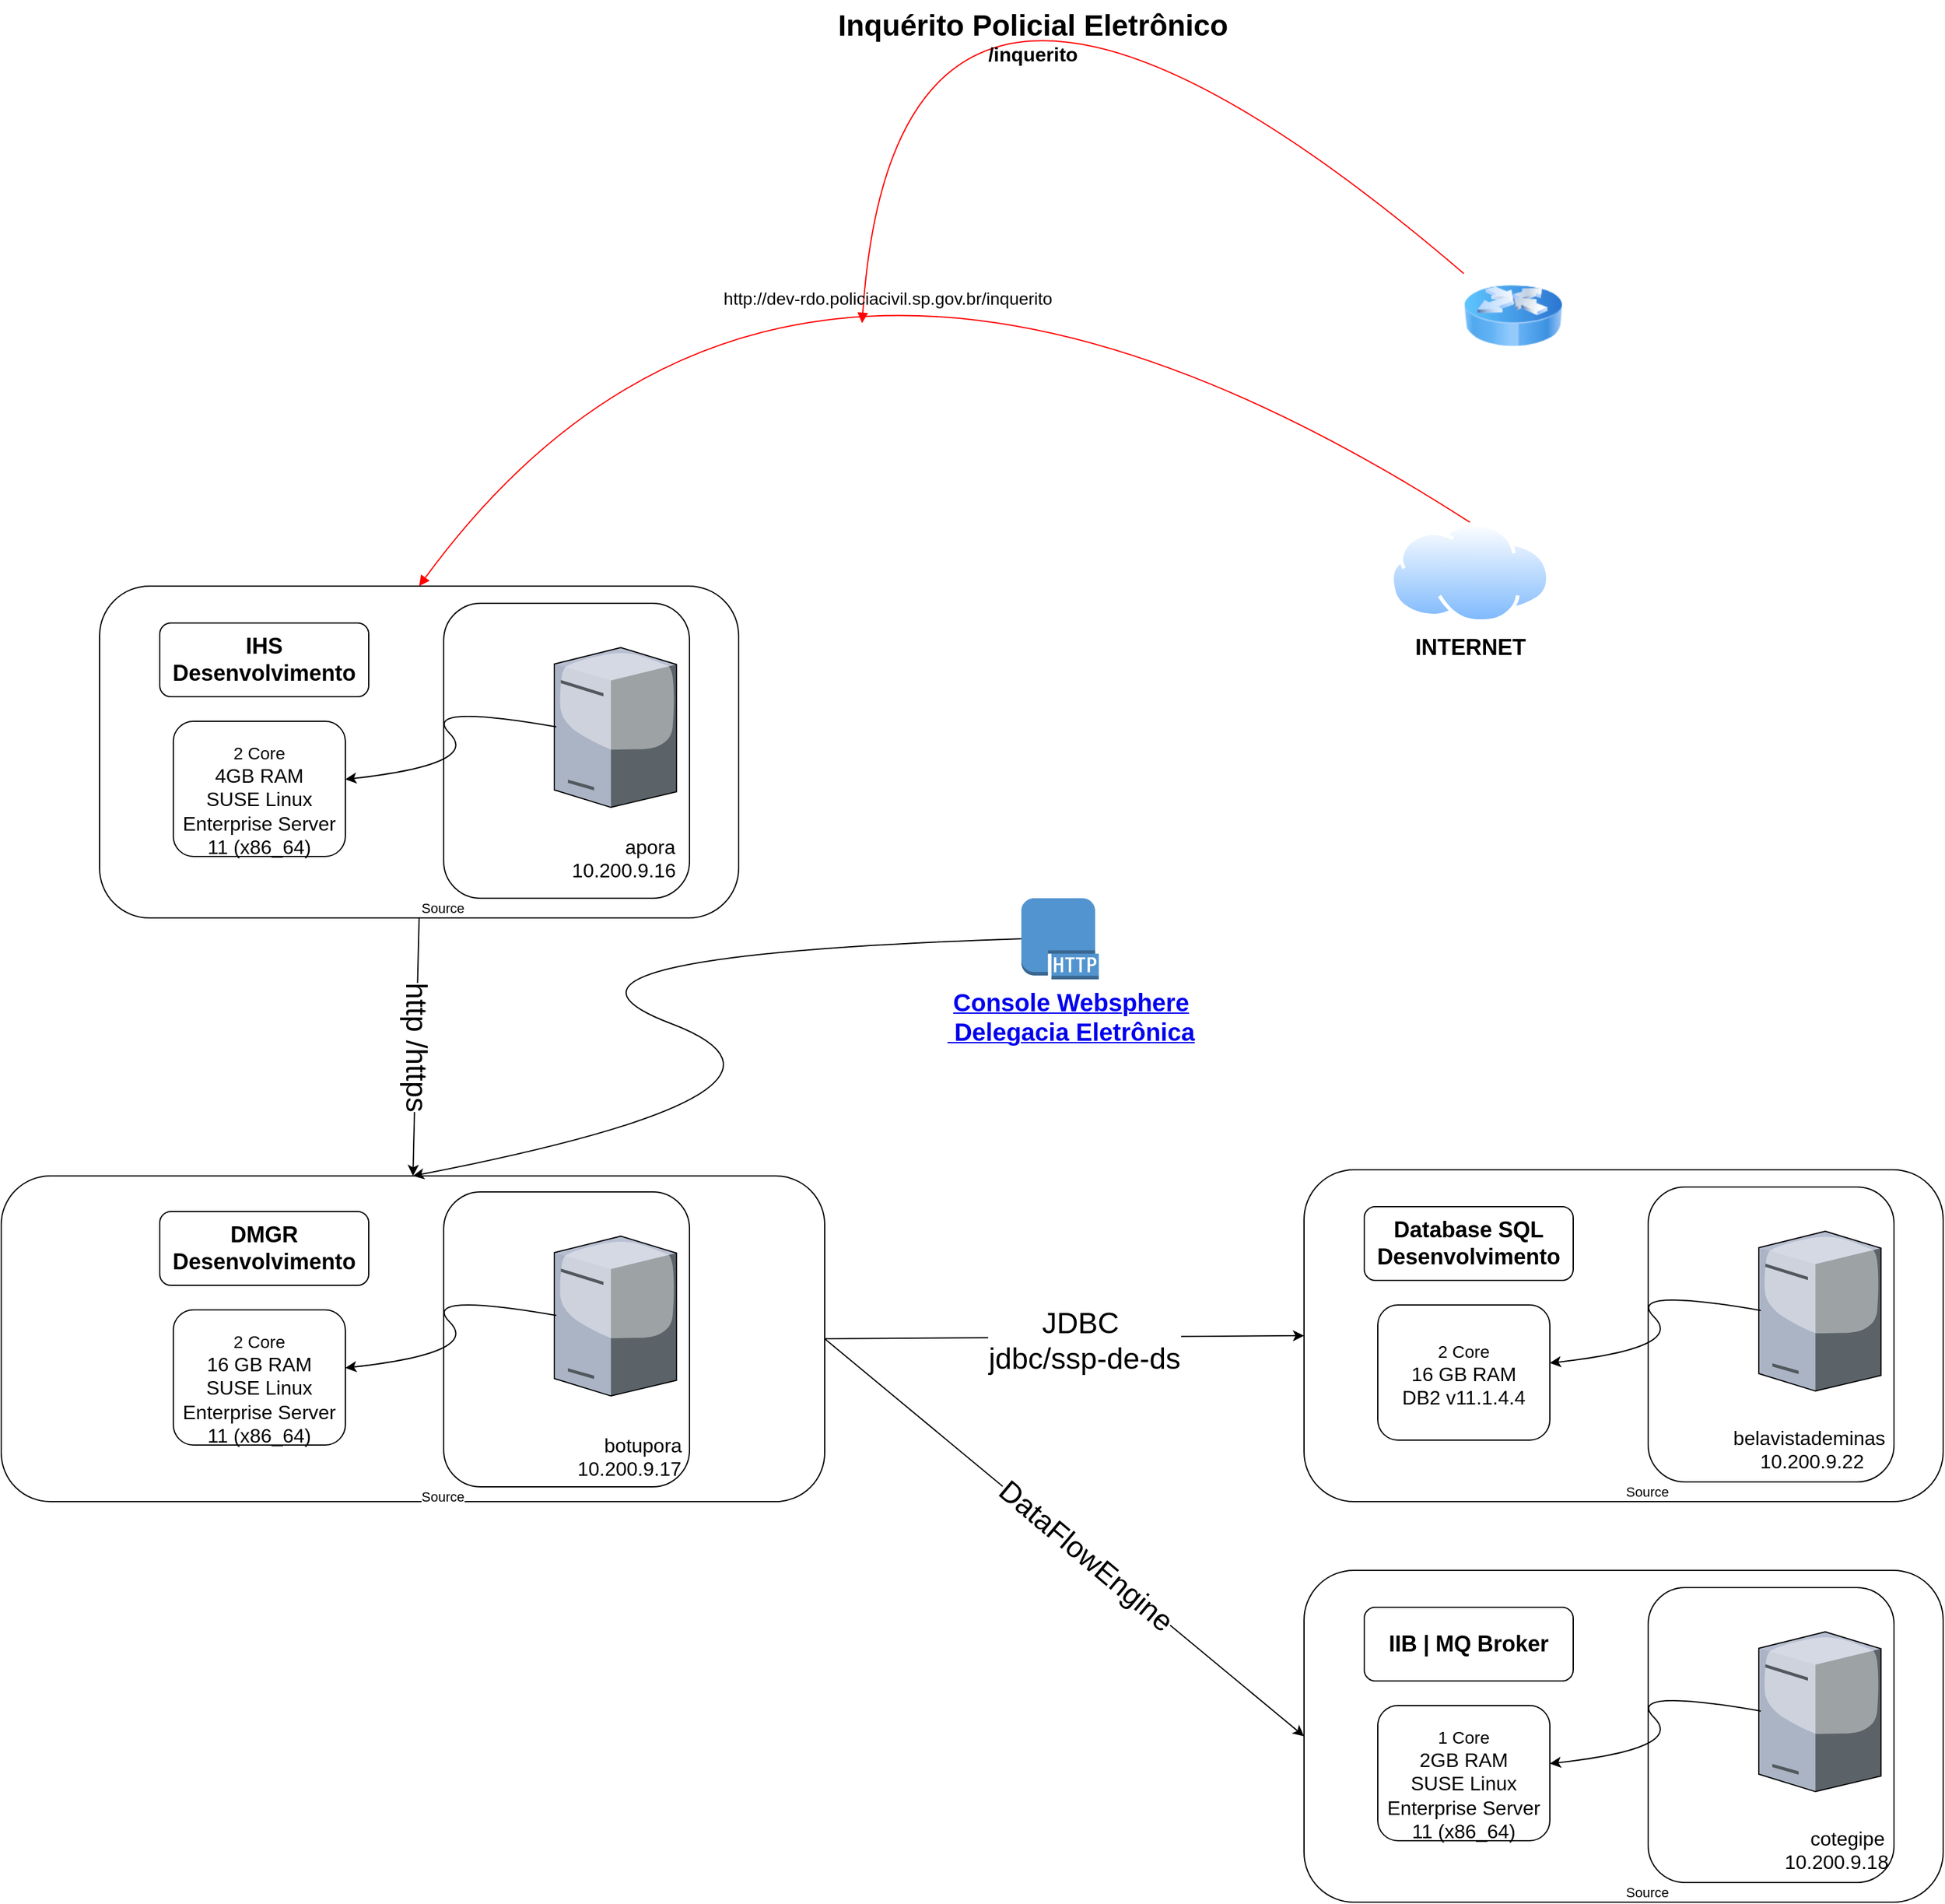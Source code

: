 <mxfile version="26.0.4">
  <diagram name="Page-1" id="822b0af5-4adb-64df-f703-e8dfc1f81529">
    <mxGraphModel dx="1674" dy="1686" grid="1" gridSize="10" guides="1" tooltips="1" connect="1" arrows="1" fold="1" page="1" pageScale="1" pageWidth="1100" pageHeight="850" background="none" math="0" shadow="0">
      <root>
        <mxCell id="0" />
        <mxCell id="1" parent="0" />
        <mxCell id="aAT7dS_sUtaWbR4hFf62-11" value="" style="rounded=1;whiteSpace=wrap;html=1;" parent="1" vertex="1">
          <mxGeometry x="420" y="-321" width="520" height="270" as="geometry" />
        </mxCell>
        <mxCell id="aAT7dS_sUtaWbR4hFf62-19" value="&lt;div&gt;&lt;br&gt;&lt;/div&gt;&lt;div&gt;&lt;br&gt;&lt;/div&gt;&lt;div&gt;&lt;br&gt;&lt;/div&gt;&lt;div&gt;&lt;br&gt;&lt;/div&gt;&lt;div&gt;&lt;br&gt;&lt;/div&gt;&lt;div&gt;&lt;br&gt;&lt;/div&gt;&lt;div&gt;&lt;br&gt;&lt;/div&gt;&lt;div&gt;&lt;br&gt;&lt;/div&gt;&lt;div&gt;&lt;br&gt;&lt;/div&gt;&lt;div&gt;&lt;br&gt;&lt;/div&gt;&lt;div&gt;&lt;br&gt;&lt;/div&gt;&lt;div&gt;&lt;span style=&quot;background-color: transparent; color: light-dark(rgb(0, 0, 0), rgb(255, 255, 255));&quot;&gt;&amp;nbsp; &amp;nbsp;&lt;/span&gt;&lt;span style=&quot;background-color: transparent; color: light-dark(rgb(0, 0, 0), rgb(255, 255, 255)); white-space: pre;&quot;&gt;&#x9;&lt;/span&gt;&lt;span style=&quot;background-color: transparent; color: light-dark(rgb(0, 0, 0), rgb(255, 255, 255)); white-space: pre;&quot;&gt;&#x9;&lt;/span&gt;&lt;span style=&quot;background-color: transparent; color: light-dark(rgb(0, 0, 0), rgb(255, 255, 255)); white-space: pre;&quot;&gt;&#x9;&lt;/span&gt;&lt;span style=&quot;background-color: transparent; color: light-dark(rgb(0, 0, 0), rgb(255, 255, 255)); white-space: pre;&quot;&gt;&#x9;&lt;/span&gt;&lt;font style=&quot;background-color: transparent; color: light-dark(rgb(0, 0, 0), rgb(255, 255, 255)); font-size: 14px;&quot;&gt;&lt;span style=&quot;white-space: pre;&quot;&gt;&#x9;&lt;/span&gt;&amp;nbsp; &amp;nbsp; &amp;nbsp; &amp;nbsp; &amp;nbsp; &amp;nbsp; &amp;nbsp; &amp;nbsp; &amp;nbsp; &amp;nbsp; &amp;nbsp; &amp;nbsp; &amp;nbsp; &amp;nbsp; &amp;nbsp; &amp;nbsp; &amp;nbsp; &amp;nbsp; &amp;nbsp; &amp;nbsp; &amp;nbsp; &amp;nbsp; &amp;nbsp; &amp;nbsp; &amp;nbsp; &amp;nbsp; &amp;nbsp;&lt;/font&gt;&lt;font style=&quot;background-color: transparent; color: light-dark(rgb(0, 0, 0), rgb(255, 255, 255)); font-size: 16px;&quot;&gt;apora&lt;/font&gt;&lt;/div&gt;&lt;div&gt;&lt;/div&gt;&lt;div&gt;&lt;span style=&quot;font-size: medium; background-color: transparent; color: light-dark(rgb(0, 0, 0), rgb(255, 255, 255)); white-space: pre;&quot;&gt;&#x9;&lt;/span&gt;&lt;span style=&quot;font-size: medium; background-color: transparent; color: light-dark(rgb(0, 0, 0), rgb(255, 255, 255)); white-space: pre;&quot;&gt;&#x9;&lt;/span&gt;&lt;span style=&quot;font-size: medium; background-color: transparent; color: light-dark(rgb(0, 0, 0), rgb(255, 255, 255));&quot;&gt;&amp;nbsp; &amp;nbsp; &amp;nbsp;10.200.9.16&lt;/span&gt;&lt;/div&gt;" style="rounded=1;whiteSpace=wrap;html=1;" parent="1" vertex="1">
          <mxGeometry x="700" y="-307" width="200" height="240" as="geometry" />
        </mxCell>
        <mxCell id="7d933b09d9755ecc-9" value="" style="verticalLabelPosition=bottom;aspect=fixed;html=1;verticalAlign=top;strokeColor=none;shape=mxgraph.citrix.tower_server;rounded=0;shadow=0;comic=0;fontFamily=Verdana;" parent="1" vertex="1">
          <mxGeometry x="790" y="-271" width="99.41" height="130" as="geometry" />
        </mxCell>
        <mxCell id="7d933b09d9755ecc-26" value="" style="html=1;labelBackgroundColor=none;startArrow=none;startFill=0;endArrow=block;endFill=1;strokeColor=#FF0000;strokeWidth=1;fontFamily=Verdana;fontSize=12;curved=1;exitX=0.5;exitY=0;exitDx=0;exitDy=0;entryX=0.5;entryY=0;entryDx=0;entryDy=0;" parent="1" source="aAT7dS_sUtaWbR4hFf62-23" target="aAT7dS_sUtaWbR4hFf62-11" edge="1">
          <mxGeometry x="-0.011" y="56" relative="1" as="geometry">
            <mxPoint x="1300" y="-261" as="sourcePoint" />
            <Array as="points">
              <mxPoint x="980" y="-731" />
            </Array>
            <mxPoint as="offset" />
            <mxPoint x="690" y="-331" as="targetPoint" />
          </mxGeometry>
        </mxCell>
        <mxCell id="aAT7dS_sUtaWbR4hFf62-12" value="&lt;font style=&quot;font-size: 18px;&quot;&gt;&lt;b&gt;IHS Desenvolvimento&lt;/b&gt;&lt;/font&gt;" style="rounded=1;whiteSpace=wrap;html=1;" parent="1" vertex="1">
          <mxGeometry x="469" y="-291" width="170" height="60" as="geometry" />
        </mxCell>
        <mxCell id="aAT7dS_sUtaWbR4hFf62-14" value="&lt;div&gt;&lt;font style=&quot;font-size: 14px;&quot;&gt;&lt;br&gt;&lt;/font&gt;&lt;/div&gt;&lt;font style=&quot;font-size: 14px;&quot;&gt;&lt;div&gt;&lt;font style=&quot;font-size: 14px;&quot;&gt;&lt;br&gt;&lt;/font&gt;&lt;/div&gt;2 Core&lt;/font&gt;&lt;div&gt;&lt;font size=&quot;3&quot;&gt;4GB RAM&lt;/font&gt;&lt;/div&gt;&lt;div&gt;&lt;font size=&quot;3&quot;&gt;SUSE Linux Enterprise Server 11 (x86_64)&lt;/font&gt;&lt;br&gt;&lt;/div&gt;&lt;div&gt;&lt;div&gt;&lt;br&gt;&lt;/div&gt;&lt;/div&gt;" style="rounded=1;whiteSpace=wrap;html=1;" parent="1" vertex="1">
          <mxGeometry x="480" y="-211" width="140" height="110" as="geometry" />
        </mxCell>
        <mxCell id="aAT7dS_sUtaWbR4hFf62-17" value="" style="curved=1;endArrow=classic;html=1;rounded=0;exitX=0.016;exitY=0.496;exitDx=0;exitDy=0;exitPerimeter=0;" parent="1" source="7d933b09d9755ecc-9" target="aAT7dS_sUtaWbR4hFf62-14" edge="1">
          <mxGeometry width="50" height="50" relative="1" as="geometry">
            <mxPoint x="730" y="-226" as="sourcePoint" />
            <mxPoint x="680" y="-176" as="targetPoint" />
            <Array as="points">
              <mxPoint x="680" y="-226" />
              <mxPoint x="730" y="-176" />
            </Array>
          </mxGeometry>
        </mxCell>
        <mxCell id="aAT7dS_sUtaWbR4hFf62-20" value="" style="html=1;labelBackgroundColor=none;startArrow=none;startFill=0;endArrow=block;endFill=1;strokeColor=#FF0000;strokeWidth=1;fontFamily=Verdana;fontSize=12;curved=1;entryX=0.429;entryY=1.167;entryDx=0;entryDy=0;entryPerimeter=0;" parent="1" source="aAT7dS_sUtaWbR4hFf62-21" edge="1" target="m39UAfhLxewLVIRUQf81-1">
          <mxGeometry x="-0.011" y="56" relative="1" as="geometry">
            <mxPoint x="1570" y="-540" as="sourcePoint" />
            <Array as="points">
              <mxPoint x="1070" y="-970" />
            </Array>
            <mxPoint as="offset" />
            <mxPoint x="1020" y="-541" as="targetPoint" />
          </mxGeometry>
        </mxCell>
        <mxCell id="aAT7dS_sUtaWbR4hFf62-21" value="" style="image;html=1;image=img/lib/clip_art/networking/Router_Icon_128x128.png" parent="1" vertex="1">
          <mxGeometry x="1530.0" y="-581" width="80" height="80" as="geometry" />
        </mxCell>
        <mxCell id="aAT7dS_sUtaWbR4hFf62-22" value="&lt;font style=&quot;font-size: 24px;&quot;&gt;&lt;b&gt;Inquérito Policial Eletrônico&lt;/b&gt;&lt;/font&gt;&lt;div&gt;&lt;font size=&quot;3&quot;&gt;&lt;b&gt;/inquerito&lt;/b&gt;&lt;/font&gt;&lt;/div&gt;" style="text;html=1;align=center;verticalAlign=middle;resizable=0;points=[];autosize=1;strokeColor=none;fillColor=none;" parent="1" vertex="1">
          <mxGeometry x="1009" y="-798" width="340" height="60" as="geometry" />
        </mxCell>
        <mxCell id="aAT7dS_sUtaWbR4hFf62-23" value="&lt;font style=&quot;font-size: 18px;&quot;&gt;&lt;b&gt;INTERNET&lt;/b&gt;&lt;/font&gt;" style="image;aspect=fixed;perimeter=ellipsePerimeter;html=1;align=center;shadow=0;dashed=0;spacingTop=3;image=img/lib/active_directory/internet_cloud.svg;" parent="1" vertex="1">
          <mxGeometry x="1470" y="-372.9" width="130" height="81.9" as="geometry" />
        </mxCell>
        <mxCell id="aAT7dS_sUtaWbR4hFf62-24" value="" style="rounded=1;whiteSpace=wrap;html=1;" parent="1" vertex="1">
          <mxGeometry x="340" y="159" width="670" height="265" as="geometry" />
        </mxCell>
        <mxCell id="aAT7dS_sUtaWbR4hFf62-30" value="" style="endArrow=classic;html=1;rounded=0;entryX=0.5;entryY=0;entryDx=0;entryDy=0;exitX=0.5;exitY=1;exitDx=0;exitDy=0;" parent="1" source="aAT7dS_sUtaWbR4hFf62-11" target="aAT7dS_sUtaWbR4hFf62-24" edge="1">
          <mxGeometry relative="1" as="geometry">
            <mxPoint x="820" y="-51" as="sourcePoint" />
            <mxPoint x="980" y="-51" as="targetPoint" />
          </mxGeometry>
        </mxCell>
        <mxCell id="aAT7dS_sUtaWbR4hFf62-31" value="&lt;font style=&quot;font-size: 24px;&quot;&gt;&lt;font style=&quot;&quot;&gt;http /ht&lt;/font&gt;tps&lt;/font&gt;" style="edgeLabel;resizable=0;html=1;;align=center;verticalAlign=middle;rotation=90;" parent="aAT7dS_sUtaWbR4hFf62-30" connectable="0" vertex="1">
          <mxGeometry relative="1" as="geometry" />
        </mxCell>
        <mxCell id="aAT7dS_sUtaWbR4hFf62-32" value="Source" style="edgeLabel;resizable=0;html=1;;align=left;verticalAlign=bottom;" parent="aAT7dS_sUtaWbR4hFf62-30" connectable="0" vertex="1">
          <mxGeometry x="-1" relative="1" as="geometry" />
        </mxCell>
        <mxCell id="XWSbF_imXP0iLrR8o-j1-2" value="&lt;div&gt;&lt;br&gt;&lt;/div&gt;&lt;div&gt;&lt;br&gt;&lt;/div&gt;&lt;div&gt;&lt;br&gt;&lt;/div&gt;&lt;div&gt;&lt;br&gt;&lt;/div&gt;&lt;div&gt;&lt;br&gt;&lt;/div&gt;&lt;div&gt;&lt;br&gt;&lt;/div&gt;&lt;div&gt;&lt;br&gt;&lt;/div&gt;&lt;div&gt;&lt;br&gt;&lt;/div&gt;&lt;div&gt;&lt;br&gt;&lt;/div&gt;&lt;div&gt;&lt;br&gt;&lt;/div&gt;&lt;div&gt;&lt;br&gt;&lt;/div&gt;&lt;div&gt;&lt;span style=&quot;background-color: transparent; color: light-dark(rgb(0, 0, 0), rgb(255, 255, 255));&quot;&gt;&amp;nbsp; &amp;nbsp;&lt;/span&gt;&lt;span style=&quot;background-color: transparent; color: light-dark(rgb(0, 0, 0), rgb(255, 255, 255)); white-space: pre;&quot;&gt;&#x9;&lt;/span&gt;&lt;span style=&quot;background-color: transparent; color: light-dark(rgb(0, 0, 0), rgb(255, 255, 255)); white-space: pre;&quot;&gt;&#x9;&lt;/span&gt;&lt;span style=&quot;background-color: transparent; color: light-dark(rgb(0, 0, 0), rgb(255, 255, 255)); white-space: pre;&quot;&gt;&#x9;&lt;/span&gt;&lt;span style=&quot;background-color: transparent; color: light-dark(rgb(0, 0, 0), rgb(255, 255, 255)); white-space: pre;&quot;&gt;&#x9;&lt;/span&gt;&lt;font style=&quot;background-color: transparent; color: light-dark(rgb(0, 0, 0), rgb(255, 255, 255)); font-size: 14px;&quot;&gt;&lt;span style=&quot;white-space: pre;&quot;&gt;&#x9;&lt;/span&gt;&amp;nbsp; &amp;nbsp; &amp;nbsp; &amp;nbsp; &amp;nbsp; &amp;nbsp; &amp;nbsp; &amp;nbsp; &amp;nbsp; &amp;nbsp; &amp;nbsp; &amp;nbsp; &amp;nbsp; &amp;nbsp; &amp;nbsp; &amp;nbsp; &amp;nbsp; &amp;nbsp; &amp;nbsp; &amp;nbsp; &amp;nbsp; &amp;nbsp; &amp;nbsp; &amp;nbsp; &amp;nbsp; &amp;nbsp; &amp;nbsp; &amp;nbsp; &amp;nbsp; &amp;nbsp; &amp;nbsp; &amp;nbsp; &amp;nbsp; &amp;nbsp; &amp;nbsp; &amp;nbsp; &amp;nbsp; &amp;nbsp; &amp;nbsp; &amp;nbsp; &amp;nbsp; &amp;nbsp; &amp;nbsp; &amp;nbsp; &amp;nbsp; &amp;nbsp; &amp;nbsp; &amp;nbsp; &amp;nbsp; &amp;nbsp;&amp;nbsp;&lt;/font&gt;&lt;font style=&quot;background-color: transparent; color: light-dark(rgb(0, 0, 0), rgb(255, 255, 255)); font-size: 16px;&quot;&gt;botupora&lt;/font&gt;&lt;br&gt;&lt;/div&gt;&lt;div&gt;&lt;/div&gt;&lt;div&gt;&lt;span style=&quot;font-size: medium; background-color: transparent; color: light-dark(rgb(0, 0, 0), rgb(255, 255, 255)); white-space: pre;&quot;&gt;&#x9;&lt;/span&gt;&lt;span style=&quot;font-size: medium; background-color: transparent; color: light-dark(rgb(0, 0, 0), rgb(255, 255, 255)); white-space: pre;&quot;&gt;&#x9;&lt;/span&gt;&lt;span style=&quot;font-size: medium; background-color: transparent; color: light-dark(rgb(0, 0, 0), rgb(255, 255, 255));&quot;&gt;&amp;nbsp; &amp;nbsp; &amp;nbsp; &amp;nbsp;10.200.9.17&lt;/span&gt;&lt;/div&gt;" style="rounded=1;whiteSpace=wrap;html=1;" parent="1" vertex="1">
          <mxGeometry x="700" y="172" width="200" height="240" as="geometry" />
        </mxCell>
        <mxCell id="XWSbF_imXP0iLrR8o-j1-3" value="" style="verticalLabelPosition=bottom;aspect=fixed;html=1;verticalAlign=top;strokeColor=none;shape=mxgraph.citrix.tower_server;rounded=0;shadow=0;comic=0;fontFamily=Verdana;" parent="1" vertex="1">
          <mxGeometry x="790" y="208" width="99.41" height="130" as="geometry" />
        </mxCell>
        <mxCell id="XWSbF_imXP0iLrR8o-j1-4" value="&lt;font style=&quot;font-size: 18px;&quot;&gt;&lt;b&gt;DMGR&lt;/b&gt;&lt;/font&gt;&lt;div&gt;&lt;font style=&quot;font-size: 18px;&quot;&gt;&lt;b&gt;Desenvolvimento&lt;/b&gt;&lt;/font&gt;&lt;/div&gt;" style="rounded=1;whiteSpace=wrap;html=1;" parent="1" vertex="1">
          <mxGeometry x="469" y="188" width="170" height="60" as="geometry" />
        </mxCell>
        <mxCell id="XWSbF_imXP0iLrR8o-j1-5" value="&lt;div&gt;&lt;font style=&quot;font-size: 14px;&quot;&gt;&lt;br&gt;&lt;/font&gt;&lt;/div&gt;&lt;font style=&quot;font-size: 14px;&quot;&gt;&lt;div&gt;&lt;font style=&quot;font-size: 14px;&quot;&gt;&lt;br&gt;&lt;/font&gt;&lt;/div&gt;2 Core&lt;/font&gt;&lt;div&gt;&lt;font size=&quot;3&quot;&gt;16 GB RAM&lt;/font&gt;&lt;/div&gt;&lt;div&gt;&lt;font size=&quot;3&quot;&gt;SUSE Linux Enterprise Server 11 (x86_64)&lt;/font&gt;&lt;br&gt;&lt;/div&gt;&lt;div&gt;&lt;div&gt;&lt;br&gt;&lt;/div&gt;&lt;/div&gt;" style="rounded=1;whiteSpace=wrap;html=1;" parent="1" vertex="1">
          <mxGeometry x="480" y="268" width="140" height="110" as="geometry" />
        </mxCell>
        <mxCell id="XWSbF_imXP0iLrR8o-j1-6" value="" style="curved=1;endArrow=classic;html=1;rounded=0;exitX=0.016;exitY=0.496;exitDx=0;exitDy=0;exitPerimeter=0;" parent="1" source="XWSbF_imXP0iLrR8o-j1-3" target="XWSbF_imXP0iLrR8o-j1-5" edge="1">
          <mxGeometry width="50" height="50" relative="1" as="geometry">
            <mxPoint x="730" y="253" as="sourcePoint" />
            <mxPoint x="680" y="303" as="targetPoint" />
            <Array as="points">
              <mxPoint x="680" y="253" />
              <mxPoint x="730" y="303" />
            </Array>
          </mxGeometry>
        </mxCell>
        <mxCell id="XWSbF_imXP0iLrR8o-j1-7" value="Source" style="edgeLabel;resizable=0;html=1;;align=left;verticalAlign=bottom;" parent="1" connectable="0" vertex="1">
          <mxGeometry x="680" y="428" as="geometry" />
        </mxCell>
        <mxCell id="XWSbF_imXP0iLrR8o-j1-8" value="" style="outlineConnect=0;dashed=0;verticalLabelPosition=bottom;verticalAlign=top;align=center;html=1;shape=mxgraph.aws3.http_protocol;fillColor=#5294CF;gradientColor=none;" parent="1" vertex="1">
          <mxGeometry x="1170" y="-67" width="63" height="66" as="geometry" />
        </mxCell>
        <mxCell id="XWSbF_imXP0iLrR8o-j1-9" value="&lt;a href=&quot;https://10.200.9.17:9043/ibm/console/logon.jsp&quot;&gt;&lt;font style=&quot;font-size: 20px;&quot;&gt;&lt;b&gt;Console Websphere&lt;/b&gt;&lt;/font&gt;&lt;/a&gt;&lt;div&gt;&lt;a href=&quot;https://10.200.9.17:9043/ibm/console/logon.jsp&quot;&gt;&lt;font style=&quot;font-size: 20px;&quot;&gt;&lt;b&gt;&amp;nbsp;Delegacia Eletrônica&lt;/b&gt;&lt;/font&gt;&lt;/a&gt;&lt;/div&gt;" style="text;html=1;align=center;verticalAlign=middle;resizable=0;points=[];autosize=1;strokeColor=none;fillColor=none;" parent="1" vertex="1">
          <mxGeometry x="1100" y="-1" width="220" height="60" as="geometry" />
        </mxCell>
        <mxCell id="XWSbF_imXP0iLrR8o-j1-14" value="" style="curved=1;endArrow=classic;html=1;rounded=0;exitX=0;exitY=0.5;exitDx=0;exitDy=0;exitPerimeter=0;entryX=0.5;entryY=0;entryDx=0;entryDy=0;" parent="1" source="XWSbF_imXP0iLrR8o-j1-8" target="aAT7dS_sUtaWbR4hFf62-24" edge="1">
          <mxGeometry width="50" height="50" relative="1" as="geometry">
            <mxPoint x="1020" y="40" as="sourcePoint" />
            <mxPoint x="670" y="160" as="targetPoint" />
            <Array as="points">
              <mxPoint x="740" y="-20" />
              <mxPoint x="1030" y="90" />
            </Array>
          </mxGeometry>
        </mxCell>
        <mxCell id="XWSbF_imXP0iLrR8o-j1-15" value="" style="rounded=1;whiteSpace=wrap;html=1;" parent="1" vertex="1">
          <mxGeometry x="1400" y="154" width="520" height="270" as="geometry" />
        </mxCell>
        <mxCell id="XWSbF_imXP0iLrR8o-j1-16" value="&lt;div&gt;&lt;br&gt;&lt;/div&gt;&lt;div&gt;&lt;br&gt;&lt;/div&gt;&lt;div&gt;&lt;br&gt;&lt;/div&gt;&lt;div&gt;&lt;br&gt;&lt;/div&gt;&lt;div&gt;&lt;br&gt;&lt;/div&gt;&lt;div&gt;&lt;br&gt;&lt;/div&gt;&lt;div&gt;&lt;br&gt;&lt;/div&gt;&lt;div&gt;&lt;br&gt;&lt;/div&gt;&lt;div&gt;&lt;br&gt;&lt;/div&gt;&lt;div&gt;&lt;div&gt;&lt;font style=&quot;background-color: transparent; color: light-dark(rgb(0, 0, 0), rgb(255, 255, 255)); font-size: 16px;&quot;&gt;&amp;nbsp; &amp;nbsp; &amp;nbsp; &amp;nbsp; &amp;nbsp; &amp;nbsp; &amp;nbsp; &amp;nbsp; &amp;nbsp; &amp;nbsp; &amp;nbsp; &amp;nbsp; &amp;nbsp; &amp;nbsp; &amp;nbsp; &amp;nbsp;&amp;nbsp;&lt;/font&gt;&lt;/div&gt;&lt;div&gt;&lt;font style=&quot;background-color: transparent; color: light-dark(rgb(0, 0, 0), rgb(255, 255, 255)); font-size: 16px;&quot;&gt;&amp;nbsp; &amp;nbsp; &amp;nbsp; &amp;nbsp; &amp;nbsp; &amp;nbsp; &amp;nbsp; &amp;nbsp; &amp;nbsp; &amp;nbsp; &amp;nbsp; &amp;nbsp; &amp;nbsp; &amp;nbsp; &amp;nbsp; &amp;nbsp; &amp;nbsp; &amp;nbsp; &amp;nbsp; &amp;nbsp; &amp;nbsp; &amp;nbsp; &amp;nbsp; &amp;nbsp; &amp;nbsp;&lt;/font&gt;&lt;/div&gt;&lt;div&gt;&lt;font style=&quot;background-color: transparent; color: light-dark(rgb(0, 0, 0), rgb(255, 255, 255)); font-size: 16px;&quot;&gt;&amp;nbsp; &amp;nbsp; &amp;nbsp; &amp;nbsp; &amp;nbsp; &amp;nbsp; &amp;nbsp; &amp;nbsp;belavistademinas&amp;nbsp; &amp;nbsp; &amp;nbsp; &amp;nbsp; &amp;nbsp; &amp;nbsp; &amp;nbsp; &amp;nbsp; &amp;nbsp;&lt;/font&gt;&lt;font size=&quot;3&quot; style=&quot;background-color: transparent; color: light-dark(rgb(0, 0, 0), rgb(255, 255, 255));&quot;&gt;10.200.9.22&lt;/font&gt;&lt;br&gt;&lt;/div&gt;&lt;/div&gt;" style="rounded=1;whiteSpace=wrap;html=1;" parent="1" vertex="1">
          <mxGeometry x="1680" y="168" width="200" height="240" as="geometry" />
        </mxCell>
        <mxCell id="XWSbF_imXP0iLrR8o-j1-17" value="" style="verticalLabelPosition=bottom;aspect=fixed;html=1;verticalAlign=top;strokeColor=none;shape=mxgraph.citrix.tower_server;rounded=0;shadow=0;comic=0;fontFamily=Verdana;" parent="1" vertex="1">
          <mxGeometry x="1770" y="204" width="99.41" height="130" as="geometry" />
        </mxCell>
        <mxCell id="XWSbF_imXP0iLrR8o-j1-18" value="&lt;font style=&quot;font-size: 18px;&quot;&gt;&lt;b&gt;Database SQL Desenvolvimento&lt;/b&gt;&lt;/font&gt;" style="rounded=1;whiteSpace=wrap;html=1;" parent="1" vertex="1">
          <mxGeometry x="1449" y="184" width="170" height="60" as="geometry" />
        </mxCell>
        <mxCell id="XWSbF_imXP0iLrR8o-j1-19" value="&lt;div&gt;&lt;font style=&quot;font-size: 14px;&quot;&gt;&lt;br&gt;&lt;/font&gt;&lt;/div&gt;&lt;font style=&quot;font-size: 14px;&quot;&gt;&lt;div&gt;&lt;font style=&quot;font-size: 14px;&quot;&gt;&lt;br&gt;&lt;/font&gt;&lt;/div&gt;2 Core&lt;/font&gt;&lt;div&gt;&lt;font size=&quot;3&quot;&gt;16 GB RAM&lt;/font&gt;&lt;/div&gt;&lt;div&gt;&lt;font size=&quot;3&quot;&gt;DB2 v11.1.4.4&lt;/font&gt;&lt;br&gt;&lt;/div&gt;&lt;div&gt;&lt;br&gt;&lt;div&gt;&lt;br&gt;&lt;/div&gt;&lt;/div&gt;" style="rounded=1;whiteSpace=wrap;html=1;" parent="1" vertex="1">
          <mxGeometry x="1460" y="264" width="140" height="110" as="geometry" />
        </mxCell>
        <mxCell id="XWSbF_imXP0iLrR8o-j1-20" value="" style="curved=1;endArrow=classic;html=1;rounded=0;exitX=0.016;exitY=0.496;exitDx=0;exitDy=0;exitPerimeter=0;" parent="1" source="XWSbF_imXP0iLrR8o-j1-17" target="XWSbF_imXP0iLrR8o-j1-19" edge="1">
          <mxGeometry width="50" height="50" relative="1" as="geometry">
            <mxPoint x="1710" y="249" as="sourcePoint" />
            <mxPoint x="1660" y="299" as="targetPoint" />
            <Array as="points">
              <mxPoint x="1660" y="249" />
              <mxPoint x="1710" y="299" />
            </Array>
          </mxGeometry>
        </mxCell>
        <mxCell id="XWSbF_imXP0iLrR8o-j1-21" value="Source" style="edgeLabel;resizable=0;html=1;;align=left;verticalAlign=bottom;" parent="1" connectable="0" vertex="1">
          <mxGeometry x="1660" y="424" as="geometry" />
        </mxCell>
        <mxCell id="XWSbF_imXP0iLrR8o-j1-26" value="" style="endArrow=classic;html=1;rounded=0;exitX=1;exitY=0.5;exitDx=0;exitDy=0;entryX=0;entryY=0.5;entryDx=0;entryDy=0;" parent="1" source="aAT7dS_sUtaWbR4hFf62-24" target="XWSbF_imXP0iLrR8o-j1-15" edge="1">
          <mxGeometry width="50" height="50" relative="1" as="geometry">
            <mxPoint x="1200" y="310" as="sourcePoint" />
            <mxPoint x="1250" y="260" as="targetPoint" />
          </mxGeometry>
        </mxCell>
        <mxCell id="XWSbF_imXP0iLrR8o-j1-28" value="&lt;font style=&quot;font-size: 24px;&quot;&gt;JDBC&amp;nbsp;&lt;/font&gt;&lt;div&gt;&lt;font style=&quot;&quot;&gt;&lt;span style=&quot;font-size: 24px;&quot;&gt;jdbc/ssp-de-ds&lt;/span&gt;&lt;br&gt;&lt;/font&gt;&lt;/div&gt;" style="edgeLabel;html=1;align=center;verticalAlign=middle;resizable=0;points=[];" parent="XWSbF_imXP0iLrR8o-j1-26" vertex="1" connectable="0">
          <mxGeometry x="-0.135" y="-1" relative="1" as="geometry">
            <mxPoint x="42" y="1" as="offset" />
          </mxGeometry>
        </mxCell>
        <mxCell id="XWSbF_imXP0iLrR8o-j1-30" value="" style="rounded=1;whiteSpace=wrap;html=1;" parent="1" vertex="1">
          <mxGeometry x="1400" y="480" width="520" height="270" as="geometry" />
        </mxCell>
        <mxCell id="XWSbF_imXP0iLrR8o-j1-31" value="&lt;div&gt;&lt;br&gt;&lt;/div&gt;&lt;div&gt;&lt;br&gt;&lt;/div&gt;&lt;div&gt;&lt;br&gt;&lt;/div&gt;&lt;div&gt;&lt;br&gt;&lt;/div&gt;&lt;div&gt;&lt;br&gt;&lt;/div&gt;&lt;div&gt;&lt;br&gt;&lt;/div&gt;&lt;div&gt;&lt;br&gt;&lt;/div&gt;&lt;div&gt;&lt;br&gt;&lt;/div&gt;&lt;div&gt;&lt;br&gt;&lt;/div&gt;&lt;div&gt;&lt;div&gt;&lt;font style=&quot;background-color: transparent; color: light-dark(rgb(0, 0, 0), rgb(255, 255, 255)); font-size: 16px;&quot;&gt;&amp;nbsp; &amp;nbsp; &amp;nbsp; &amp;nbsp; &amp;nbsp; &amp;nbsp; &amp;nbsp; &amp;nbsp; &amp;nbsp; &amp;nbsp; &amp;nbsp; &amp;nbsp; &amp;nbsp; &amp;nbsp; &amp;nbsp; &amp;nbsp;&amp;nbsp;&lt;/font&gt;&lt;/div&gt;&lt;div&gt;&lt;font style=&quot;background-color: transparent; color: light-dark(rgb(0, 0, 0), rgb(255, 255, 255)); font-size: 16px;&quot;&gt;&amp;nbsp; &amp;nbsp; &amp;nbsp; &amp;nbsp; &amp;nbsp; &amp;nbsp; &amp;nbsp; &amp;nbsp; &amp;nbsp; &amp;nbsp; &amp;nbsp; &amp;nbsp; &amp;nbsp; &amp;nbsp; &amp;nbsp; &amp;nbsp; &amp;nbsp; &amp;nbsp; &amp;nbsp; &amp;nbsp; &amp;nbsp; &amp;nbsp; &amp;nbsp; &amp;nbsp; &amp;nbsp;&lt;/font&gt;&lt;/div&gt;&lt;div&gt;&lt;font style=&quot;background-color: transparent; color: light-dark(rgb(0, 0, 0), rgb(255, 255, 255)); font-size: 16px;&quot;&gt;&amp;nbsp; &amp;nbsp; &amp;nbsp; &amp;nbsp; &amp;nbsp; &amp;nbsp; &amp;nbsp; &amp;nbsp; &amp;nbsp; &amp;nbsp; &amp;nbsp; &amp;nbsp; &amp;nbsp; &amp;nbsp; &amp;nbsp;cotegipe&amp;nbsp; &amp;nbsp; &amp;nbsp; &amp;nbsp; &amp;nbsp; &amp;nbsp; &amp;nbsp; &amp;nbsp; &amp;nbsp; &amp;nbsp; &amp;nbsp; &amp;nbsp; &amp;nbsp;&amp;nbsp;&lt;/font&gt;&lt;span style=&quot;background-color: transparent; color: light-dark(rgb(0, 0, 0), rgb(255, 255, 255)); font-size: medium;&quot;&gt;10.200.9.18&lt;/span&gt;&lt;br&gt;&lt;/div&gt;&lt;/div&gt;" style="rounded=1;whiteSpace=wrap;html=1;" parent="1" vertex="1">
          <mxGeometry x="1680" y="494" width="200" height="240" as="geometry" />
        </mxCell>
        <mxCell id="XWSbF_imXP0iLrR8o-j1-32" value="" style="verticalLabelPosition=bottom;aspect=fixed;html=1;verticalAlign=top;strokeColor=none;shape=mxgraph.citrix.tower_server;rounded=0;shadow=0;comic=0;fontFamily=Verdana;" parent="1" vertex="1">
          <mxGeometry x="1770" y="530" width="99.41" height="130" as="geometry" />
        </mxCell>
        <mxCell id="XWSbF_imXP0iLrR8o-j1-33" value="&lt;font style=&quot;font-size: 18px;&quot;&gt;&lt;b&gt;IIB | MQ Broker&lt;/b&gt;&lt;/font&gt;" style="rounded=1;whiteSpace=wrap;html=1;" parent="1" vertex="1">
          <mxGeometry x="1449" y="510" width="170" height="60" as="geometry" />
        </mxCell>
        <mxCell id="XWSbF_imXP0iLrR8o-j1-34" value="&lt;div&gt;&lt;font style=&quot;font-size: 14px;&quot;&gt;&lt;br&gt;&lt;/font&gt;&lt;/div&gt;&lt;font style=&quot;font-size: 14px;&quot;&gt;&lt;div&gt;&lt;font style=&quot;font-size: 14px;&quot;&gt;&lt;br&gt;&lt;/font&gt;&lt;/div&gt;1 Core&lt;/font&gt;&lt;div&gt;&lt;font size=&quot;3&quot;&gt;2GB RAM&lt;/font&gt;&lt;/div&gt;&lt;div&gt;&lt;font size=&quot;3&quot;&gt;SUSE Linux Enterprise Server 11 (x86_64)&lt;/font&gt;&lt;br&gt;&lt;/div&gt;&lt;div&gt;&lt;div&gt;&lt;br&gt;&lt;/div&gt;&lt;/div&gt;" style="rounded=1;whiteSpace=wrap;html=1;" parent="1" vertex="1">
          <mxGeometry x="1460" y="590" width="140" height="110" as="geometry" />
        </mxCell>
        <mxCell id="XWSbF_imXP0iLrR8o-j1-35" value="" style="curved=1;endArrow=classic;html=1;rounded=0;exitX=0.016;exitY=0.496;exitDx=0;exitDy=0;exitPerimeter=0;" parent="1" source="XWSbF_imXP0iLrR8o-j1-32" target="XWSbF_imXP0iLrR8o-j1-34" edge="1">
          <mxGeometry width="50" height="50" relative="1" as="geometry">
            <mxPoint x="1710" y="575" as="sourcePoint" />
            <mxPoint x="1660" y="625" as="targetPoint" />
            <Array as="points">
              <mxPoint x="1660" y="575" />
              <mxPoint x="1710" y="625" />
            </Array>
          </mxGeometry>
        </mxCell>
        <mxCell id="XWSbF_imXP0iLrR8o-j1-36" value="Source" style="edgeLabel;resizable=0;html=1;;align=left;verticalAlign=bottom;" parent="1" connectable="0" vertex="1">
          <mxGeometry x="1660" y="750" as="geometry" />
        </mxCell>
        <mxCell id="XWSbF_imXP0iLrR8o-j1-38" value="" style="endArrow=classic;html=1;rounded=0;exitX=1;exitY=0.5;exitDx=0;exitDy=0;entryX=0;entryY=0.5;entryDx=0;entryDy=0;" parent="1" source="aAT7dS_sUtaWbR4hFf62-24" target="XWSbF_imXP0iLrR8o-j1-30" edge="1">
          <mxGeometry width="50" height="50" relative="1" as="geometry">
            <mxPoint x="1020" y="302" as="sourcePoint" />
            <mxPoint x="1410" y="299" as="targetPoint" />
          </mxGeometry>
        </mxCell>
        <mxCell id="XWSbF_imXP0iLrR8o-j1-39" value="&lt;div&gt;&lt;font style=&quot;&quot;&gt;&lt;span style=&quot;font-size: 24px;&quot;&gt;DataFlowEngine&lt;/span&gt;&lt;br&gt;&lt;/font&gt;&lt;/div&gt;" style="edgeLabel;html=1;align=center;verticalAlign=middle;resizable=0;points=[];rotation=40;" parent="XWSbF_imXP0iLrR8o-j1-38" vertex="1" connectable="0">
          <mxGeometry x="-0.135" y="-1" relative="1" as="geometry">
            <mxPoint x="44" y="36" as="offset" />
          </mxGeometry>
        </mxCell>
        <mxCell id="m39UAfhLxewLVIRUQf81-1" value="&lt;font style=&quot;font-size: 14px;&quot;&gt;http://dev-rdo.policiacivil.sp.gov.br/inquerito&lt;/font&gt;" style="text;html=1;align=center;verticalAlign=middle;resizable=0;points=[];autosize=1;strokeColor=none;fillColor=none;" vertex="1" parent="1">
          <mxGeometry x="916" y="-570" width="290" height="30" as="geometry" />
        </mxCell>
      </root>
    </mxGraphModel>
  </diagram>
</mxfile>
